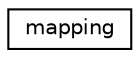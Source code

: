 digraph "Graphical Class Hierarchy"
{
 // INTERACTIVE_SVG=YES
 // LATEX_PDF_SIZE
  edge [fontname="Helvetica",fontsize="10",labelfontname="Helvetica",labelfontsize="10"];
  node [fontname="Helvetica",fontsize="10",shape=record];
  rankdir="LR";
  Node0 [label="mapping",height=0.2,width=0.4,color="black", fillcolor="white", style="filled",URL="$d1/d5a/structmapping.html",tooltip=" "];
}
